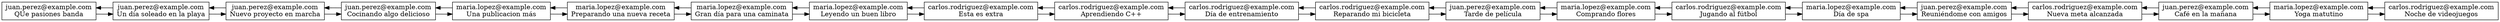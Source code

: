 digraph G {
rankdir=LR;
node [shape=record];
node0 [label="{juan.perez@example.com\nQUe pasiones banda}"];
node0 -> node1 ;
node1 -> node0 ;
node1 [label="{juan.perez@example.com\nUn día soleado en la playa}"];
node1 -> node2 ;
node2 -> node1 ;
node2 [label="{juan.perez@example.com\nNuevo proyecto en marcha}"];
node2 -> node3 ;
node3 -> node2 ;
node3 [label="{juan.perez@example.com\nCocinando algo delicioso}"];
node3 -> node4 ;
node4 -> node3 ;
node4 [label="{maria.lopez@example.com\nUna publicacion más}"];
node4 -> node5 ;
node5 -> node4 ;
node5 [label="{maria.lopez@example.com\nPreparando una nueva receta}"];
node5 -> node6 ;
node6 -> node5 ;
node6 [label="{maria.lopez@example.com\nGran día para una caminata}"];
node6 -> node7 ;
node7 -> node6 ;
node7 [label="{maria.lopez@example.com\nLeyendo un buen libro}"];
node7 -> node8 ;
node8 -> node7 ;
node8 [label="{carlos.rodriguez@example.com\nEsta es extra}"];
node8 -> node9 ;
node9 -> node8 ;
node9 [label="{carlos.rodriguez@example.com\nAprendiendo C++}"];
node9 -> node10 ;
node10 -> node9 ;
node10 [label="{carlos.rodriguez@example.com\nDía de entrenamiento}"];
node10 -> node11 ;
node11 -> node10 ;
node11 [label="{carlos.rodriguez@example.com\nReparando mi bicicleta}"];
node11 -> node12 ;
node12 -> node11 ;
node12 [label="{juan.perez@example.com\nTarde de película}"];
node12 -> node13 ;
node13 -> node12 ;
node13 [label="{maria.lopez@example.com\nComprando flores}"];
node13 -> node14 ;
node14 -> node13 ;
node14 [label="{carlos.rodriguez@example.com\nJugando al fútbol}"];
node14 -> node15 ;
node15 -> node14 ;
node15 [label="{maria.lopez@example.com\nDía de spa}"];
node15 -> node16 ;
node16 -> node15 ;
node16 [label="{juan.perez@example.com\nReuniéndome con amigos}"];
node16 -> node17 ;
node17 -> node16 ;
node17 [label="{carlos.rodriguez@example.com\nNueva meta alcanzada}"];
node17 -> node18 ;
node18 -> node17 ;
node18 [label="{juan.perez@example.com\nCafé en la mañana}"];
node18 -> node19 ;
node19 -> node18 ;
node19 [label="{maria.lopez@example.com\nYoga matutino}"];
node19 -> node20 ;
node20 -> node19 ;
node20 [label="{carlos.rodriguez@example.com\nNoche de videojuegos}"];
}
